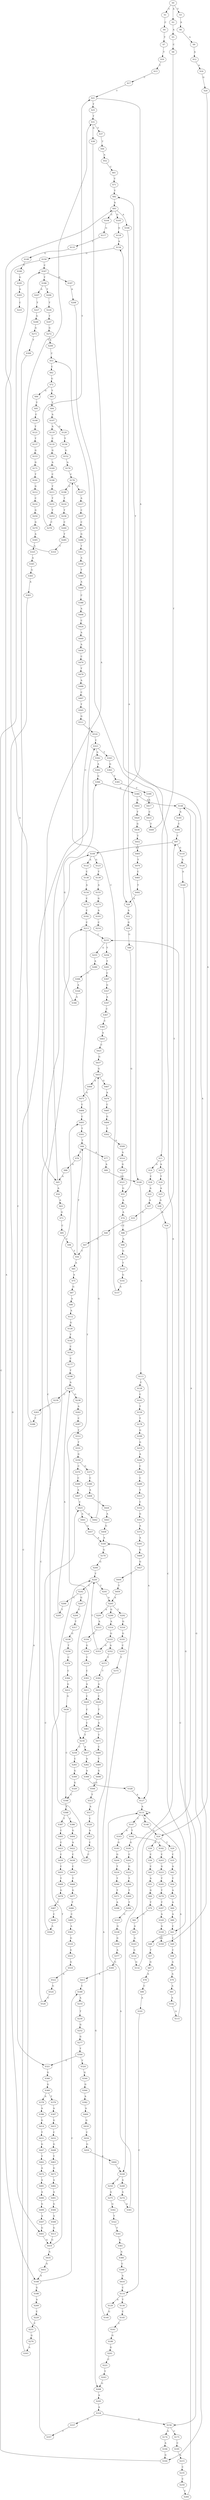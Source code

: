 strict digraph  {
	S0 -> S1 [ label = C ];
	S0 -> S2 [ label = A ];
	S0 -> S3 [ label = T ];
	S1 -> S4 [ label = C ];
	S2 -> S5 [ label = A ];
	S3 -> S6 [ label = A ];
	S4 -> S7 [ label = T ];
	S5 -> S8 [ label = C ];
	S6 -> S9 [ label = A ];
	S7 -> S10 [ label = T ];
	S8 -> S11 [ label = T ];
	S9 -> S12 [ label = A ];
	S10 -> S13 [ label = T ];
	S11 -> S14 [ label = G ];
	S11 -> S15 [ label = A ];
	S12 -> S16 [ label = A ];
	S13 -> S17 [ label = C ];
	S14 -> S18 [ label = C ];
	S15 -> S19 [ label = T ];
	S16 -> S20 [ label = G ];
	S17 -> S21 [ label = T ];
	S18 -> S22 [ label = A ];
	S19 -> S23 [ label = A ];
	S20 -> S24 [ label = A ];
	S21 -> S25 [ label = T ];
	S21 -> S26 [ label = A ];
	S22 -> S27 [ label = A ];
	S23 -> S28 [ label = A ];
	S24 -> S29 [ label = T ];
	S24 -> S30 [ label = A ];
	S25 -> S31 [ label = T ];
	S26 -> S32 [ label = A ];
	S27 -> S33 [ label = G ];
	S28 -> S34 [ label = A ];
	S29 -> S35 [ label = C ];
	S30 -> S36 [ label = C ];
	S31 -> S37 [ label = T ];
	S31 -> S38 [ label = G ];
	S32 -> S39 [ label = G ];
	S33 -> S40 [ label = C ];
	S34 -> S41 [ label = C ];
	S35 -> S42 [ label = A ];
	S36 -> S43 [ label = C ];
	S37 -> S44 [ label = T ];
	S38 -> S45 [ label = A ];
	S39 -> S46 [ label = G ];
	S40 -> S47 [ label = C ];
	S41 -> S48 [ label = A ];
	S41 -> S49 [ label = C ];
	S42 -> S50 [ label = T ];
	S43 -> S51 [ label = A ];
	S44 -> S52 [ label = A ];
	S45 -> S53 [ label = C ];
	S45 -> S54 [ label = A ];
	S46 -> S55 [ label = G ];
	S47 -> S56 [ label = T ];
	S48 -> S57 [ label = T ];
	S49 -> S58 [ label = C ];
	S50 -> S59 [ label = A ];
	S51 -> S60 [ label = G ];
	S52 -> S61 [ label = C ];
	S53 -> S62 [ label = C ];
	S54 -> S63 [ label = A ];
	S55 -> S64 [ label = A ];
	S56 -> S65 [ label = A ];
	S56 -> S66 [ label = T ];
	S57 -> S67 [ label = G ];
	S58 -> S68 [ label = A ];
	S59 -> S69 [ label = A ];
	S60 -> S70 [ label = T ];
	S61 -> S71 [ label = T ];
	S62 -> S72 [ label = G ];
	S63 -> S73 [ label = G ];
	S64 -> S74 [ label = A ];
	S65 -> S75 [ label = A ];
	S66 -> S76 [ label = T ];
	S66 -> S77 [ label = A ];
	S67 -> S78 [ label = A ];
	S68 -> S79 [ label = A ];
	S69 -> S80 [ label = A ];
	S70 -> S81 [ label = C ];
	S71 -> S82 [ label = T ];
	S72 -> S83 [ label = T ];
	S72 -> S84 [ label = G ];
	S73 -> S85 [ label = C ];
	S74 -> S86 [ label = C ];
	S75 -> S87 [ label = G ];
	S76 -> S88 [ label = G ];
	S77 -> S89 [ label = A ];
	S78 -> S90 [ label = C ];
	S79 -> S91 [ label = A ];
	S80 -> S41 [ label = C ];
	S81 -> S92 [ label = A ];
	S82 -> S93 [ label = A ];
	S83 -> S94 [ label = T ];
	S84 -> S95 [ label = T ];
	S85 -> S96 [ label = C ];
	S86 -> S97 [ label = T ];
	S86 -> S98 [ label = A ];
	S87 -> S99 [ label = A ];
	S88 -> S45 [ label = A ];
	S89 -> S100 [ label = A ];
	S90 -> S101 [ label = A ];
	S91 -> S102 [ label = A ];
	S92 -> S103 [ label = A ];
	S93 -> S104 [ label = C ];
	S93 -> S105 [ label = G ];
	S93 -> S106 [ label = A ];
	S94 -> S107 [ label = A ];
	S95 -> S108 [ label = C ];
	S96 -> S56 [ label = T ];
	S97 -> S109 [ label = A ];
	S97 -> S110 [ label = G ];
	S98 -> S111 [ label = G ];
	S99 -> S112 [ label = A ];
	S100 -> S113 [ label = A ];
	S101 -> S114 [ label = C ];
	S102 -> S115 [ label = A ];
	S103 -> S116 [ label = G ];
	S104 -> S117 [ label = G ];
	S105 -> S118 [ label = G ];
	S106 -> S100 [ label = A ];
	S107 -> S119 [ label = A ];
	S107 -> S120 [ label = G ];
	S108 -> S121 [ label = T ];
	S109 -> S122 [ label = A ];
	S109 -> S123 [ label = G ];
	S110 -> S124 [ label = A ];
	S111 -> S125 [ label = T ];
	S112 -> S126 [ label = G ];
	S113 -> S127 [ label = A ];
	S113 -> S128 [ label = C ];
	S114 -> S129 [ label = A ];
	S114 -> S130 [ label = T ];
	S115 -> S131 [ label = A ];
	S116 -> S132 [ label = G ];
	S117 -> S133 [ label = T ];
	S118 -> S134 [ label = A ];
	S119 -> S135 [ label = C ];
	S120 -> S136 [ label = T ];
	S121 -> S137 [ label = T ];
	S122 -> S138 [ label = C ];
	S123 -> S139 [ label = T ];
	S124 -> S140 [ label = A ];
	S125 -> S141 [ label = G ];
	S126 -> S142 [ label = T ];
	S127 -> S131 [ label = A ];
	S128 -> S143 [ label = C ];
	S129 -> S144 [ label = G ];
	S130 -> S145 [ label = C ];
	S131 -> S146 [ label = G ];
	S131 -> S147 [ label = T ];
	S131 -> S131 [ label = A ];
	S132 -> S148 [ label = A ];
	S133 -> S149 [ label = G ];
	S134 -> S150 [ label = G ];
	S135 -> S151 [ label = G ];
	S136 -> S152 [ label = G ];
	S137 -> S153 [ label = G ];
	S138 -> S154 [ label = A ];
	S139 -> S155 [ label = A ];
	S140 -> S156 [ label = G ];
	S141 -> S157 [ label = A ];
	S142 -> S158 [ label = C ];
	S143 -> S159 [ label = T ];
	S144 -> S160 [ label = A ];
	S145 -> S161 [ label = T ];
	S146 -> S24 [ label = A ];
	S147 -> S162 [ label = T ];
	S147 -> S163 [ label = A ];
	S148 -> S164 [ label = G ];
	S148 -> S165 [ label = A ];
	S149 -> S166 [ label = T ];
	S150 -> S167 [ label = C ];
	S150 -> S168 [ label = A ];
	S151 -> S169 [ label = A ];
	S152 -> S170 [ label = A ];
	S153 -> S171 [ label = G ];
	S154 -> S172 [ label = C ];
	S155 -> S173 [ label = G ];
	S156 -> S174 [ label = G ];
	S156 -> S175 [ label = C ];
	S157 -> S176 [ label = C ];
	S158 -> S177 [ label = C ];
	S159 -> S178 [ label = T ];
	S160 -> S179 [ label = G ];
	S161 -> S180 [ label = G ];
	S162 -> S181 [ label = G ];
	S162 -> S182 [ label = C ];
	S163 -> S183 [ label = G ];
	S164 -> S167 [ label = C ];
	S165 -> S184 [ label = C ];
	S166 -> S185 [ label = G ];
	S167 -> S186 [ label = T ];
	S167 -> S187 [ label = G ];
	S168 -> S188 [ label = G ];
	S168 -> S189 [ label = C ];
	S169 -> S190 [ label = C ];
	S170 -> S176 [ label = C ];
	S171 -> S191 [ label = T ];
	S172 -> S192 [ label = C ];
	S173 -> S193 [ label = A ];
	S174 -> S194 [ label = A ];
	S175 -> S195 [ label = C ];
	S176 -> S196 [ label = G ];
	S176 -> S197 [ label = T ];
	S177 -> S198 [ label = T ];
	S178 -> S199 [ label = G ];
	S179 -> S200 [ label = G ];
	S180 -> S201 [ label = G ];
	S181 -> S202 [ label = C ];
	S182 -> S203 [ label = C ];
	S183 -> S204 [ label = G ];
	S184 -> S97 [ label = T ];
	S185 -> S205 [ label = A ];
	S186 -> S206 [ label = T ];
	S186 -> S207 [ label = A ];
	S187 -> S208 [ label = A ];
	S188 -> S209 [ label = A ];
	S189 -> S210 [ label = A ];
	S190 -> S211 [ label = T ];
	S191 -> S212 [ label = G ];
	S192 -> S213 [ label = C ];
	S193 -> S214 [ label = C ];
	S194 -> S164 [ label = G ];
	S195 -> S215 [ label = A ];
	S196 -> S216 [ label = T ];
	S197 -> S217 [ label = A ];
	S198 -> S218 [ label = A ];
	S199 -> S219 [ label = G ];
	S200 -> S220 [ label = T ];
	S201 -> S221 [ label = C ];
	S202 -> S222 [ label = G ];
	S203 -> S223 [ label = G ];
	S204 -> S224 [ label = T ];
	S205 -> S225 [ label = C ];
	S206 -> S226 [ label = T ];
	S207 -> S227 [ label = T ];
	S208 -> S228 [ label = A ];
	S209 -> S229 [ label = C ];
	S210 -> S230 [ label = T ];
	S211 -> S231 [ label = T ];
	S212 -> S232 [ label = C ];
	S213 -> S233 [ label = C ];
	S213 -> S234 [ label = T ];
	S215 -> S235 [ label = C ];
	S216 -> S236 [ label = T ];
	S217 -> S237 [ label = C ];
	S218 -> S238 [ label = G ];
	S218 -> S239 [ label = C ];
	S219 -> S240 [ label = A ];
	S220 -> S241 [ label = T ];
	S220 -> S242 [ label = C ];
	S221 -> S243 [ label = T ];
	S222 -> S244 [ label = T ];
	S223 -> S245 [ label = T ];
	S224 -> S246 [ label = T ];
	S226 -> S247 [ label = T ];
	S227 -> S248 [ label = G ];
	S228 -> S249 [ label = A ];
	S228 -> S250 [ label = T ];
	S229 -> S251 [ label = T ];
	S230 -> S252 [ label = G ];
	S231 -> S253 [ label = T ];
	S232 -> S254 [ label = G ];
	S233 -> S255 [ label = G ];
	S233 -> S256 [ label = T ];
	S234 -> S257 [ label = A ];
	S234 -> S258 [ label = C ];
	S235 -> S259 [ label = C ];
	S236 -> S260 [ label = C ];
	S237 -> S261 [ label = C ];
	S238 -> S262 [ label = A ];
	S239 -> S263 [ label = T ];
	S240 -> S264 [ label = C ];
	S241 -> S265 [ label = A ];
	S242 -> S266 [ label = C ];
	S242 -> S267 [ label = G ];
	S243 -> S268 [ label = G ];
	S244 -> S269 [ label = T ];
	S245 -> S270 [ label = T ];
	S246 -> S271 [ label = T ];
	S247 -> S272 [ label = G ];
	S248 -> S273 [ label = G ];
	S249 -> S274 [ label = A ];
	S250 -> S275 [ label = A ];
	S251 -> S276 [ label = G ];
	S252 -> S277 [ label = G ];
	S253 -> S278 [ label = C ];
	S254 -> S279 [ label = G ];
	S255 -> S280 [ label = A ];
	S256 -> S281 [ label = T ];
	S257 -> S282 [ label = A ];
	S258 -> S283 [ label = C ];
	S259 -> S284 [ label = C ];
	S260 -> S285 [ label = T ];
	S261 -> S286 [ label = G ];
	S262 -> S287 [ label = C ];
	S263 -> S288 [ label = T ];
	S264 -> S289 [ label = C ];
	S265 -> S290 [ label = G ];
	S265 -> S291 [ label = A ];
	S265 -> S292 [ label = T ];
	S266 -> S293 [ label = T ];
	S267 -> S294 [ label = C ];
	S268 -> S295 [ label = A ];
	S269 -> S296 [ label = T ];
	S270 -> S297 [ label = T ];
	S271 -> S298 [ label = A ];
	S272 -> S299 [ label = A ];
	S273 -> S300 [ label = T ];
	S274 -> S301 [ label = A ];
	S275 -> S302 [ label = G ];
	S276 -> S303 [ label = A ];
	S277 -> S304 [ label = T ];
	S278 -> S21 [ label = T ];
	S279 -> S305 [ label = A ];
	S280 -> S306 [ label = C ];
	S281 -> S307 [ label = C ];
	S282 -> S308 [ label = A ];
	S283 -> S309 [ label = G ];
	S284 -> S233 [ label = C ];
	S285 -> S310 [ label = T ];
	S286 -> S311 [ label = T ];
	S287 -> S312 [ label = T ];
	S288 -> S93 [ label = A ];
	S289 -> S313 [ label = T ];
	S290 -> S314 [ label = A ];
	S291 -> S315 [ label = A ];
	S292 -> S316 [ label = G ];
	S293 -> S218 [ label = A ];
	S294 -> S317 [ label = T ];
	S295 -> S318 [ label = A ];
	S296 -> S319 [ label = G ];
	S297 -> S320 [ label = A ];
	S299 -> S53 [ label = C ];
	S300 -> S321 [ label = C ];
	S301 -> S131 [ label = A ];
	S302 -> S322 [ label = T ];
	S303 -> S323 [ label = C ];
	S304 -> S324 [ label = T ];
	S304 -> S321 [ label = C ];
	S305 -> S325 [ label = A ];
	S306 -> S326 [ label = A ];
	S307 -> S327 [ label = G ];
	S308 -> S328 [ label = A ];
	S309 -> S329 [ label = G ];
	S310 -> S31 [ label = T ];
	S311 -> S330 [ label = A ];
	S312 -> S331 [ label = T ];
	S313 -> S332 [ label = C ];
	S314 -> S333 [ label = G ];
	S315 -> S334 [ label = G ];
	S316 -> S335 [ label = G ];
	S317 -> S336 [ label = G ];
	S318 -> S337 [ label = C ];
	S318 -> S156 [ label = G ];
	S319 -> S338 [ label = G ];
	S320 -> S339 [ label = G ];
	S321 -> S340 [ label = G ];
	S322 -> S341 [ label = T ];
	S323 -> S342 [ label = A ];
	S323 -> S343 [ label = T ];
	S324 -> S344 [ label = G ];
	S325 -> S345 [ label = A ];
	S326 -> S346 [ label = A ];
	S327 -> S347 [ label = A ];
	S328 -> S127 [ label = A ];
	S329 -> S348 [ label = C ];
	S330 -> S349 [ label = T ];
	S331 -> S350 [ label = G ];
	S332 -> S351 [ label = G ];
	S333 -> S352 [ label = A ];
	S333 -> S353 [ label = G ];
	S334 -> S354 [ label = G ];
	S335 -> S355 [ label = C ];
	S336 -> S356 [ label = T ];
	S337 -> S357 [ label = T ];
	S338 -> S358 [ label = G ];
	S339 -> S359 [ label = G ];
	S340 -> S360 [ label = G ];
	S341 -> S361 [ label = G ];
	S342 -> S362 [ label = A ];
	S343 -> S363 [ label = G ];
	S344 -> S364 [ label = G ];
	S345 -> S365 [ label = G ];
	S346 -> S366 [ label = G ];
	S347 -> S367 [ label = C ];
	S348 -> S368 [ label = A ];
	S349 -> S369 [ label = A ];
	S350 -> S370 [ label = C ];
	S350 -> S371 [ label = G ];
	S351 -> S372 [ label = A ];
	S352 -> S373 [ label = T ];
	S353 -> S220 [ label = T ];
	S354 -> S374 [ label = T ];
	S355 -> S375 [ label = T ];
	S356 -> S376 [ label = C ];
	S357 -> S109 [ label = A ];
	S358 -> S377 [ label = A ];
	S359 -> S134 [ label = A ];
	S360 -> S378 [ label = A ];
	S360 -> S379 [ label = T ];
	S361 -> S380 [ label = A ];
	S362 -> S366 [ label = G ];
	S363 -> S381 [ label = T ];
	S364 -> S382 [ label = A ];
	S365 -> S383 [ label = A ];
	S366 -> S384 [ label = G ];
	S367 -> S385 [ label = C ];
	S368 -> S386 [ label = C ];
	S368 -> S387 [ label = T ];
	S369 -> S388 [ label = C ];
	S370 -> S389 [ label = C ];
	S371 -> S390 [ label = C ];
	S372 -> S391 [ label = A ];
	S373 -> S392 [ label = T ];
	S374 -> S393 [ label = C ];
	S375 -> S268 [ label = G ];
	S376 -> S394 [ label = C ];
	S377 -> S395 [ label = G ];
	S378 -> S396 [ label = A ];
	S379 -> S397 [ label = A ];
	S380 -> S398 [ label = C ];
	S381 -> S399 [ label = T ];
	S382 -> S400 [ label = A ];
	S383 -> S401 [ label = G ];
	S384 -> S148 [ label = A ];
	S384 -> S402 [ label = G ];
	S385 -> S403 [ label = A ];
	S386 -> S404 [ label = G ];
	S387 -> S405 [ label = C ];
	S388 -> S406 [ label = A ];
	S389 -> S407 [ label = A ];
	S390 -> S408 [ label = A ];
	S391 -> S409 [ label = G ];
	S392 -> S410 [ label = A ];
	S393 -> S411 [ label = A ];
	S394 -> S412 [ label = G ];
	S395 -> S413 [ label = A ];
	S396 -> S414 [ label = G ];
	S397 -> S415 [ label = G ];
	S398 -> S416 [ label = A ];
	S399 -> S417 [ label = A ];
	S400 -> S418 [ label = G ];
	S401 -> S419 [ label = G ];
	S402 -> S420 [ label = T ];
	S403 -> S421 [ label = C ];
	S404 -> S422 [ label = A ];
	S405 -> S423 [ label = C ];
	S406 -> S424 [ label = C ];
	S407 -> S425 [ label = C ];
	S408 -> S426 [ label = C ];
	S409 -> S427 [ label = G ];
	S410 -> S428 [ label = C ];
	S411 -> S429 [ label = C ];
	S412 -> S430 [ label = G ];
	S413 -> S189 [ label = C ];
	S414 -> S431 [ label = T ];
	S415 -> S432 [ label = C ];
	S416 -> S114 [ label = C ];
	S417 -> S433 [ label = C ];
	S418 -> S434 [ label = C ];
	S419 -> S435 [ label = A ];
	S419 -> S220 [ label = T ];
	S420 -> S436 [ label = G ];
	S421 -> S437 [ label = G ];
	S422 -> S438 [ label = C ];
	S423 -> S439 [ label = C ];
	S424 -> S440 [ label = A ];
	S425 -> S441 [ label = A ];
	S425 -> S442 [ label = G ];
	S426 -> S443 [ label = A ];
	S427 -> S444 [ label = T ];
	S428 -> S445 [ label = T ];
	S429 -> S446 [ label = C ];
	S430 -> S348 [ label = C ];
	S431 -> S447 [ label = G ];
	S432 -> S448 [ label = G ];
	S433 -> S449 [ label = T ];
	S434 -> S450 [ label = G ];
	S435 -> S451 [ label = G ];
	S436 -> S452 [ label = T ];
	S437 -> S453 [ label = G ];
	S438 -> S454 [ label = C ];
	S439 -> S455 [ label = C ];
	S440 -> S456 [ label = A ];
	S441 -> S457 [ label = G ];
	S442 -> S453 [ label = G ];
	S443 -> S458 [ label = G ];
	S444 -> S459 [ label = T ];
	S445 -> S460 [ label = A ];
	S446 -> S461 [ label = C ];
	S447 -> S462 [ label = T ];
	S448 -> S463 [ label = T ];
	S449 -> S82 [ label = T ];
	S450 -> S464 [ label = A ];
	S451 -> S168 [ label = A ];
	S452 -> S465 [ label = T ];
	S453 -> S466 [ label = A ];
	S453 -> S467 [ label = G ];
	S454 -> S468 [ label = T ];
	S455 -> S469 [ label = T ];
	S456 -> S470 [ label = C ];
	S457 -> S160 [ label = A ];
	S458 -> S160 [ label = A ];
	S459 -> S265 [ label = A ];
	S460 -> S471 [ label = T ];
	S461 -> S234 [ label = T ];
	S462 -> S472 [ label = A ];
	S463 -> S473 [ label = G ];
	S464 -> S228 [ label = A ];
	S465 -> S474 [ label = T ];
	S466 -> S475 [ label = G ];
	S467 -> S476 [ label = A ];
	S468 -> S477 [ label = G ];
	S469 -> S478 [ label = G ];
	S470 -> S479 [ label = T ];
	S471 -> S480 [ label = C ];
	S472 -> S481 [ label = A ];
	S473 -> S482 [ label = A ];
	S474 -> S483 [ label = C ];
	S475 -> S484 [ label = C ];
	S476 -> S485 [ label = C ];
	S477 -> S486 [ label = T ];
	S478 -> S487 [ label = C ];
	S479 -> S488 [ label = A ];
	S480 -> S489 [ label = T ];
	S481 -> S490 [ label = A ];
	S482 -> S491 [ label = A ];
	S483 -> S492 [ label = T ];
	S484 -> S493 [ label = C ];
	S485 -> S494 [ label = G ];
	S486 -> S495 [ label = C ];
	S487 -> S496 [ label = C ];
	S488 -> S497 [ label = C ];
	S489 -> S498 [ label = G ];
	S490 -> S499 [ label = G ];
	S491 -> S500 [ label = G ];
	S492 -> S26 [ label = A ];
	S493 -> S501 [ label = T ];
	S494 -> S502 [ label = T ];
	S495 -> S503 [ label = A ];
	S496 -> S504 [ label = A ];
	S497 -> S505 [ label = T ];
	S498 -> S506 [ label = G ];
	S499 -> S507 [ label = A ];
	S500 -> S508 [ label = A ];
	S501 -> S66 [ label = T ];
	S502 -> S509 [ label = A ];
	S503 -> S510 [ label = G ];
	S504 -> S425 [ label = C ];
	S505 -> S511 [ label = G ];
	S506 -> S512 [ label = T ];
	S507 -> S401 [ label = G ];
	S508 -> S513 [ label = G ];
	S509 -> S514 [ label = A ];
	S510 -> S515 [ label = G ];
	S511 -> S516 [ label = A ];
	S512 -> S517 [ label = A ];
	S513 -> S419 [ label = G ];
	S514 -> S518 [ label = G ];
	S515 -> S519 [ label = G ];
	S516 -> S323 [ label = C ];
	S517 -> S520 [ label = C ];
	S518 -> S521 [ label = G ];
	S519 -> S522 [ label = A ];
	S520 -> S523 [ label = A ];
	S521 -> S55 [ label = G ];
	S522 -> S524 [ label = G ];
	S523 -> S525 [ label = C ];
	S524 -> S526 [ label = C ];
	S525 -> S527 [ label = C ];
	S526 -> S493 [ label = C ];
	S527 -> S213 [ label = C ];
}
